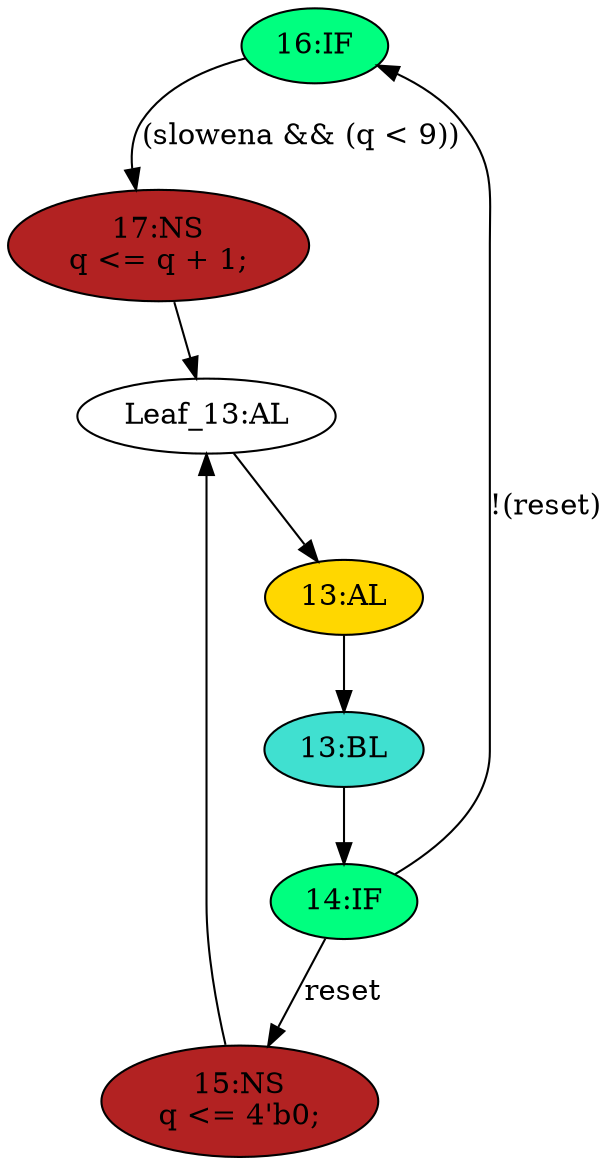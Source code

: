 strict digraph "compose( ,  )" {
	node [label="\N"];
	"16:IF"	[ast="<pyverilog.vparser.ast.IfStatement object at 0x7f89e8fa3e10>",
		fillcolor=springgreen,
		label="16:IF",
		statements="[]",
		style=filled,
		typ=IfStatement];
	"17:NS"	[ast="<pyverilog.vparser.ast.NonblockingSubstitution object at 0x7f89e8f4e550>",
		fillcolor=firebrick,
		label="17:NS
q <= q + 1;",
		statements="[<pyverilog.vparser.ast.NonblockingSubstitution object at 0x7f89e8f4e550>]",
		style=filled,
		typ=NonblockingSubstitution];
	"16:IF" -> "17:NS"	[cond="['slowena', 'q']",
		label="(slowena && (q < 9))",
		lineno=16];
	"13:AL"	[ast="<pyverilog.vparser.ast.Always object at 0x7f89e8f43fd0>",
		clk_sens=True,
		fillcolor=gold,
		label="13:AL",
		sens="['clk']",
		statements="[]",
		style=filled,
		typ=Always,
		use_var="['reset', 'q', 'slowena']"];
	"13:BL"	[ast="<pyverilog.vparser.ast.Block object at 0x7f89e92750d0>",
		fillcolor=turquoise,
		label="13:BL",
		statements="[]",
		style=filled,
		typ=Block];
	"13:AL" -> "13:BL"	[cond="[]",
		lineno=None];
	"Leaf_13:AL"	[def_var="['q']",
		label="Leaf_13:AL"];
	"Leaf_13:AL" -> "13:AL";
	"14:IF"	[ast="<pyverilog.vparser.ast.IfStatement object at 0x7f89e8fb7390>",
		fillcolor=springgreen,
		label="14:IF",
		statements="[]",
		style=filled,
		typ=IfStatement];
	"13:BL" -> "14:IF"	[cond="[]",
		lineno=None];
	"17:NS" -> "Leaf_13:AL"	[cond="[]",
		lineno=None];
	"15:NS"	[ast="<pyverilog.vparser.ast.NonblockingSubstitution object at 0x7f89e8f56910>",
		fillcolor=firebrick,
		label="15:NS
q <= 4'b0;",
		statements="[<pyverilog.vparser.ast.NonblockingSubstitution object at 0x7f89e8f56910>]",
		style=filled,
		typ=NonblockingSubstitution];
	"15:NS" -> "Leaf_13:AL"	[cond="[]",
		lineno=None];
	"14:IF" -> "16:IF"	[cond="['reset']",
		label="!(reset)",
		lineno=14];
	"14:IF" -> "15:NS"	[cond="['reset']",
		label=reset,
		lineno=14];
}
